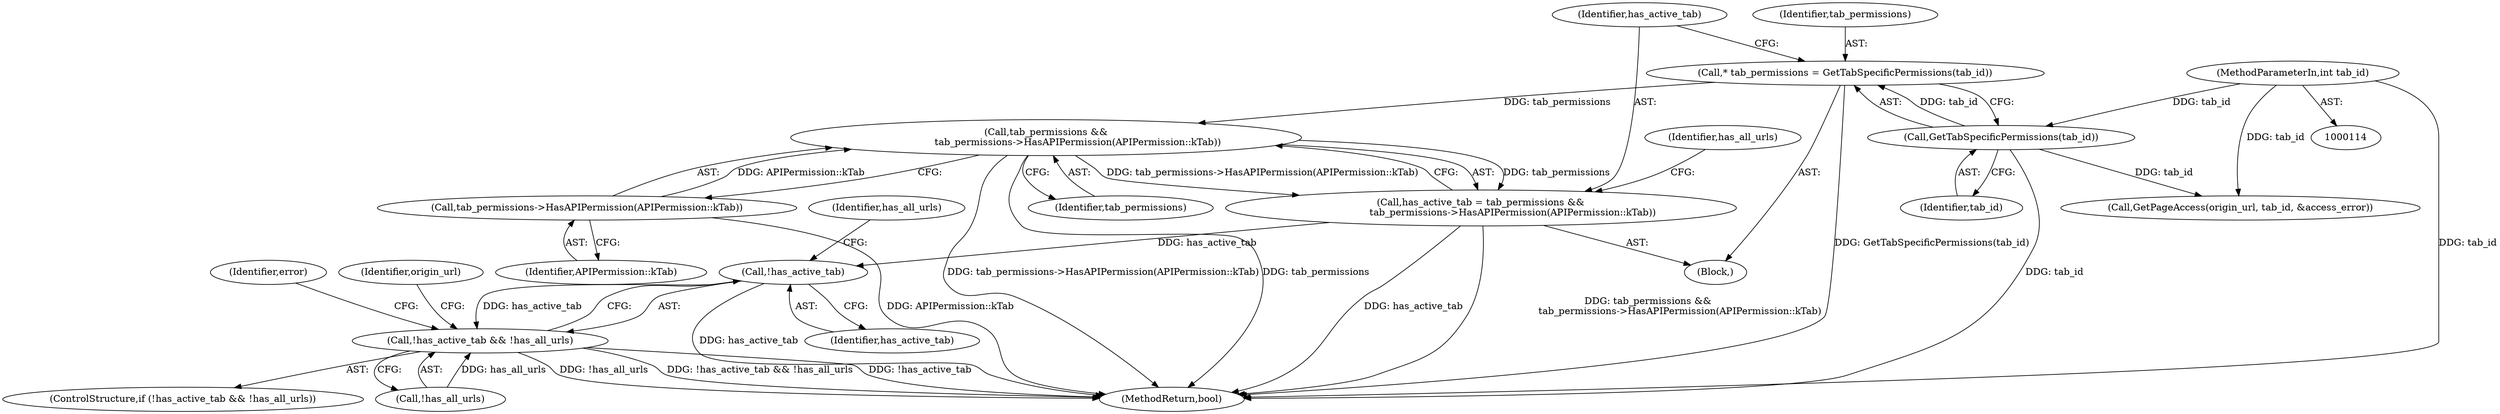 digraph "0_Chrome_0660e08731fd42076d7242068e9eaed1482b14d5_6@pointer" {
"1000166" [label="(Call,tab_permissions &&\n                     tab_permissions->HasAPIPermission(APIPermission::kTab))"];
"1000160" [label="(Call,* tab_permissions = GetTabSpecificPermissions(tab_id))"];
"1000162" [label="(Call,GetTabSpecificPermissions(tab_id))"];
"1000116" [label="(MethodParameterIn,int tab_id)"];
"1000168" [label="(Call,tab_permissions->HasAPIPermission(APIPermission::kTab))"];
"1000164" [label="(Call,has_active_tab = tab_permissions &&\n                     tab_permissions->HasAPIPermission(APIPermission::kTab))"];
"1000187" [label="(Call,!has_active_tab)"];
"1000186" [label="(Call,!has_active_tab && !has_all_urls)"];
"1000169" [label="(Identifier,APIPermission::kTab)"];
"1000166" [label="(Call,tab_permissions &&\n                     tab_permissions->HasAPIPermission(APIPermission::kTab))"];
"1000160" [label="(Call,* tab_permissions = GetTabSpecificPermissions(tab_id))"];
"1000186" [label="(Call,!has_active_tab && !has_all_urls)"];
"1000167" [label="(Identifier,tab_permissions)"];
"1000172" [label="(Identifier,has_all_urls)"];
"1000193" [label="(Identifier,error)"];
"1000165" [label="(Identifier,has_active_tab)"];
"1000116" [label="(MethodParameterIn,int tab_id)"];
"1000161" [label="(Identifier,tab_permissions)"];
"1000188" [label="(Identifier,has_active_tab)"];
"1000189" [label="(Call,!has_all_urls)"];
"1000187" [label="(Call,!has_active_tab)"];
"1000164" [label="(Call,has_active_tab = tab_permissions &&\n                     tab_permissions->HasAPIPermission(APIPermission::kTab))"];
"1000163" [label="(Identifier,tab_id)"];
"1000185" [label="(ControlStructure,if (!has_active_tab && !has_all_urls))"];
"1000203" [label="(Identifier,origin_url)"];
"1000141" [label="(Block,)"];
"1000202" [label="(Call,GetPageAccess(origin_url, tab_id, &access_error))"];
"1000168" [label="(Call,tab_permissions->HasAPIPermission(APIPermission::kTab))"];
"1000190" [label="(Identifier,has_all_urls)"];
"1000162" [label="(Call,GetTabSpecificPermissions(tab_id))"];
"1000284" [label="(MethodReturn,bool)"];
"1000166" -> "1000164"  [label="AST: "];
"1000166" -> "1000167"  [label="CFG: "];
"1000166" -> "1000168"  [label="CFG: "];
"1000167" -> "1000166"  [label="AST: "];
"1000168" -> "1000166"  [label="AST: "];
"1000164" -> "1000166"  [label="CFG: "];
"1000166" -> "1000284"  [label="DDG: tab_permissions->HasAPIPermission(APIPermission::kTab)"];
"1000166" -> "1000284"  [label="DDG: tab_permissions"];
"1000166" -> "1000164"  [label="DDG: tab_permissions"];
"1000166" -> "1000164"  [label="DDG: tab_permissions->HasAPIPermission(APIPermission::kTab)"];
"1000160" -> "1000166"  [label="DDG: tab_permissions"];
"1000168" -> "1000166"  [label="DDG: APIPermission::kTab"];
"1000160" -> "1000141"  [label="AST: "];
"1000160" -> "1000162"  [label="CFG: "];
"1000161" -> "1000160"  [label="AST: "];
"1000162" -> "1000160"  [label="AST: "];
"1000165" -> "1000160"  [label="CFG: "];
"1000160" -> "1000284"  [label="DDG: GetTabSpecificPermissions(tab_id)"];
"1000162" -> "1000160"  [label="DDG: tab_id"];
"1000162" -> "1000163"  [label="CFG: "];
"1000163" -> "1000162"  [label="AST: "];
"1000162" -> "1000284"  [label="DDG: tab_id"];
"1000116" -> "1000162"  [label="DDG: tab_id"];
"1000162" -> "1000202"  [label="DDG: tab_id"];
"1000116" -> "1000114"  [label="AST: "];
"1000116" -> "1000284"  [label="DDG: tab_id"];
"1000116" -> "1000202"  [label="DDG: tab_id"];
"1000168" -> "1000169"  [label="CFG: "];
"1000169" -> "1000168"  [label="AST: "];
"1000168" -> "1000284"  [label="DDG: APIPermission::kTab"];
"1000164" -> "1000141"  [label="AST: "];
"1000165" -> "1000164"  [label="AST: "];
"1000172" -> "1000164"  [label="CFG: "];
"1000164" -> "1000284"  [label="DDG: tab_permissions &&\n                     tab_permissions->HasAPIPermission(APIPermission::kTab)"];
"1000164" -> "1000284"  [label="DDG: has_active_tab"];
"1000164" -> "1000187"  [label="DDG: has_active_tab"];
"1000187" -> "1000186"  [label="AST: "];
"1000187" -> "1000188"  [label="CFG: "];
"1000188" -> "1000187"  [label="AST: "];
"1000190" -> "1000187"  [label="CFG: "];
"1000186" -> "1000187"  [label="CFG: "];
"1000187" -> "1000284"  [label="DDG: has_active_tab"];
"1000187" -> "1000186"  [label="DDG: has_active_tab"];
"1000186" -> "1000185"  [label="AST: "];
"1000186" -> "1000189"  [label="CFG: "];
"1000189" -> "1000186"  [label="AST: "];
"1000193" -> "1000186"  [label="CFG: "];
"1000203" -> "1000186"  [label="CFG: "];
"1000186" -> "1000284"  [label="DDG: !has_active_tab && !has_all_urls"];
"1000186" -> "1000284"  [label="DDG: !has_active_tab"];
"1000186" -> "1000284"  [label="DDG: !has_all_urls"];
"1000189" -> "1000186"  [label="DDG: has_all_urls"];
}
